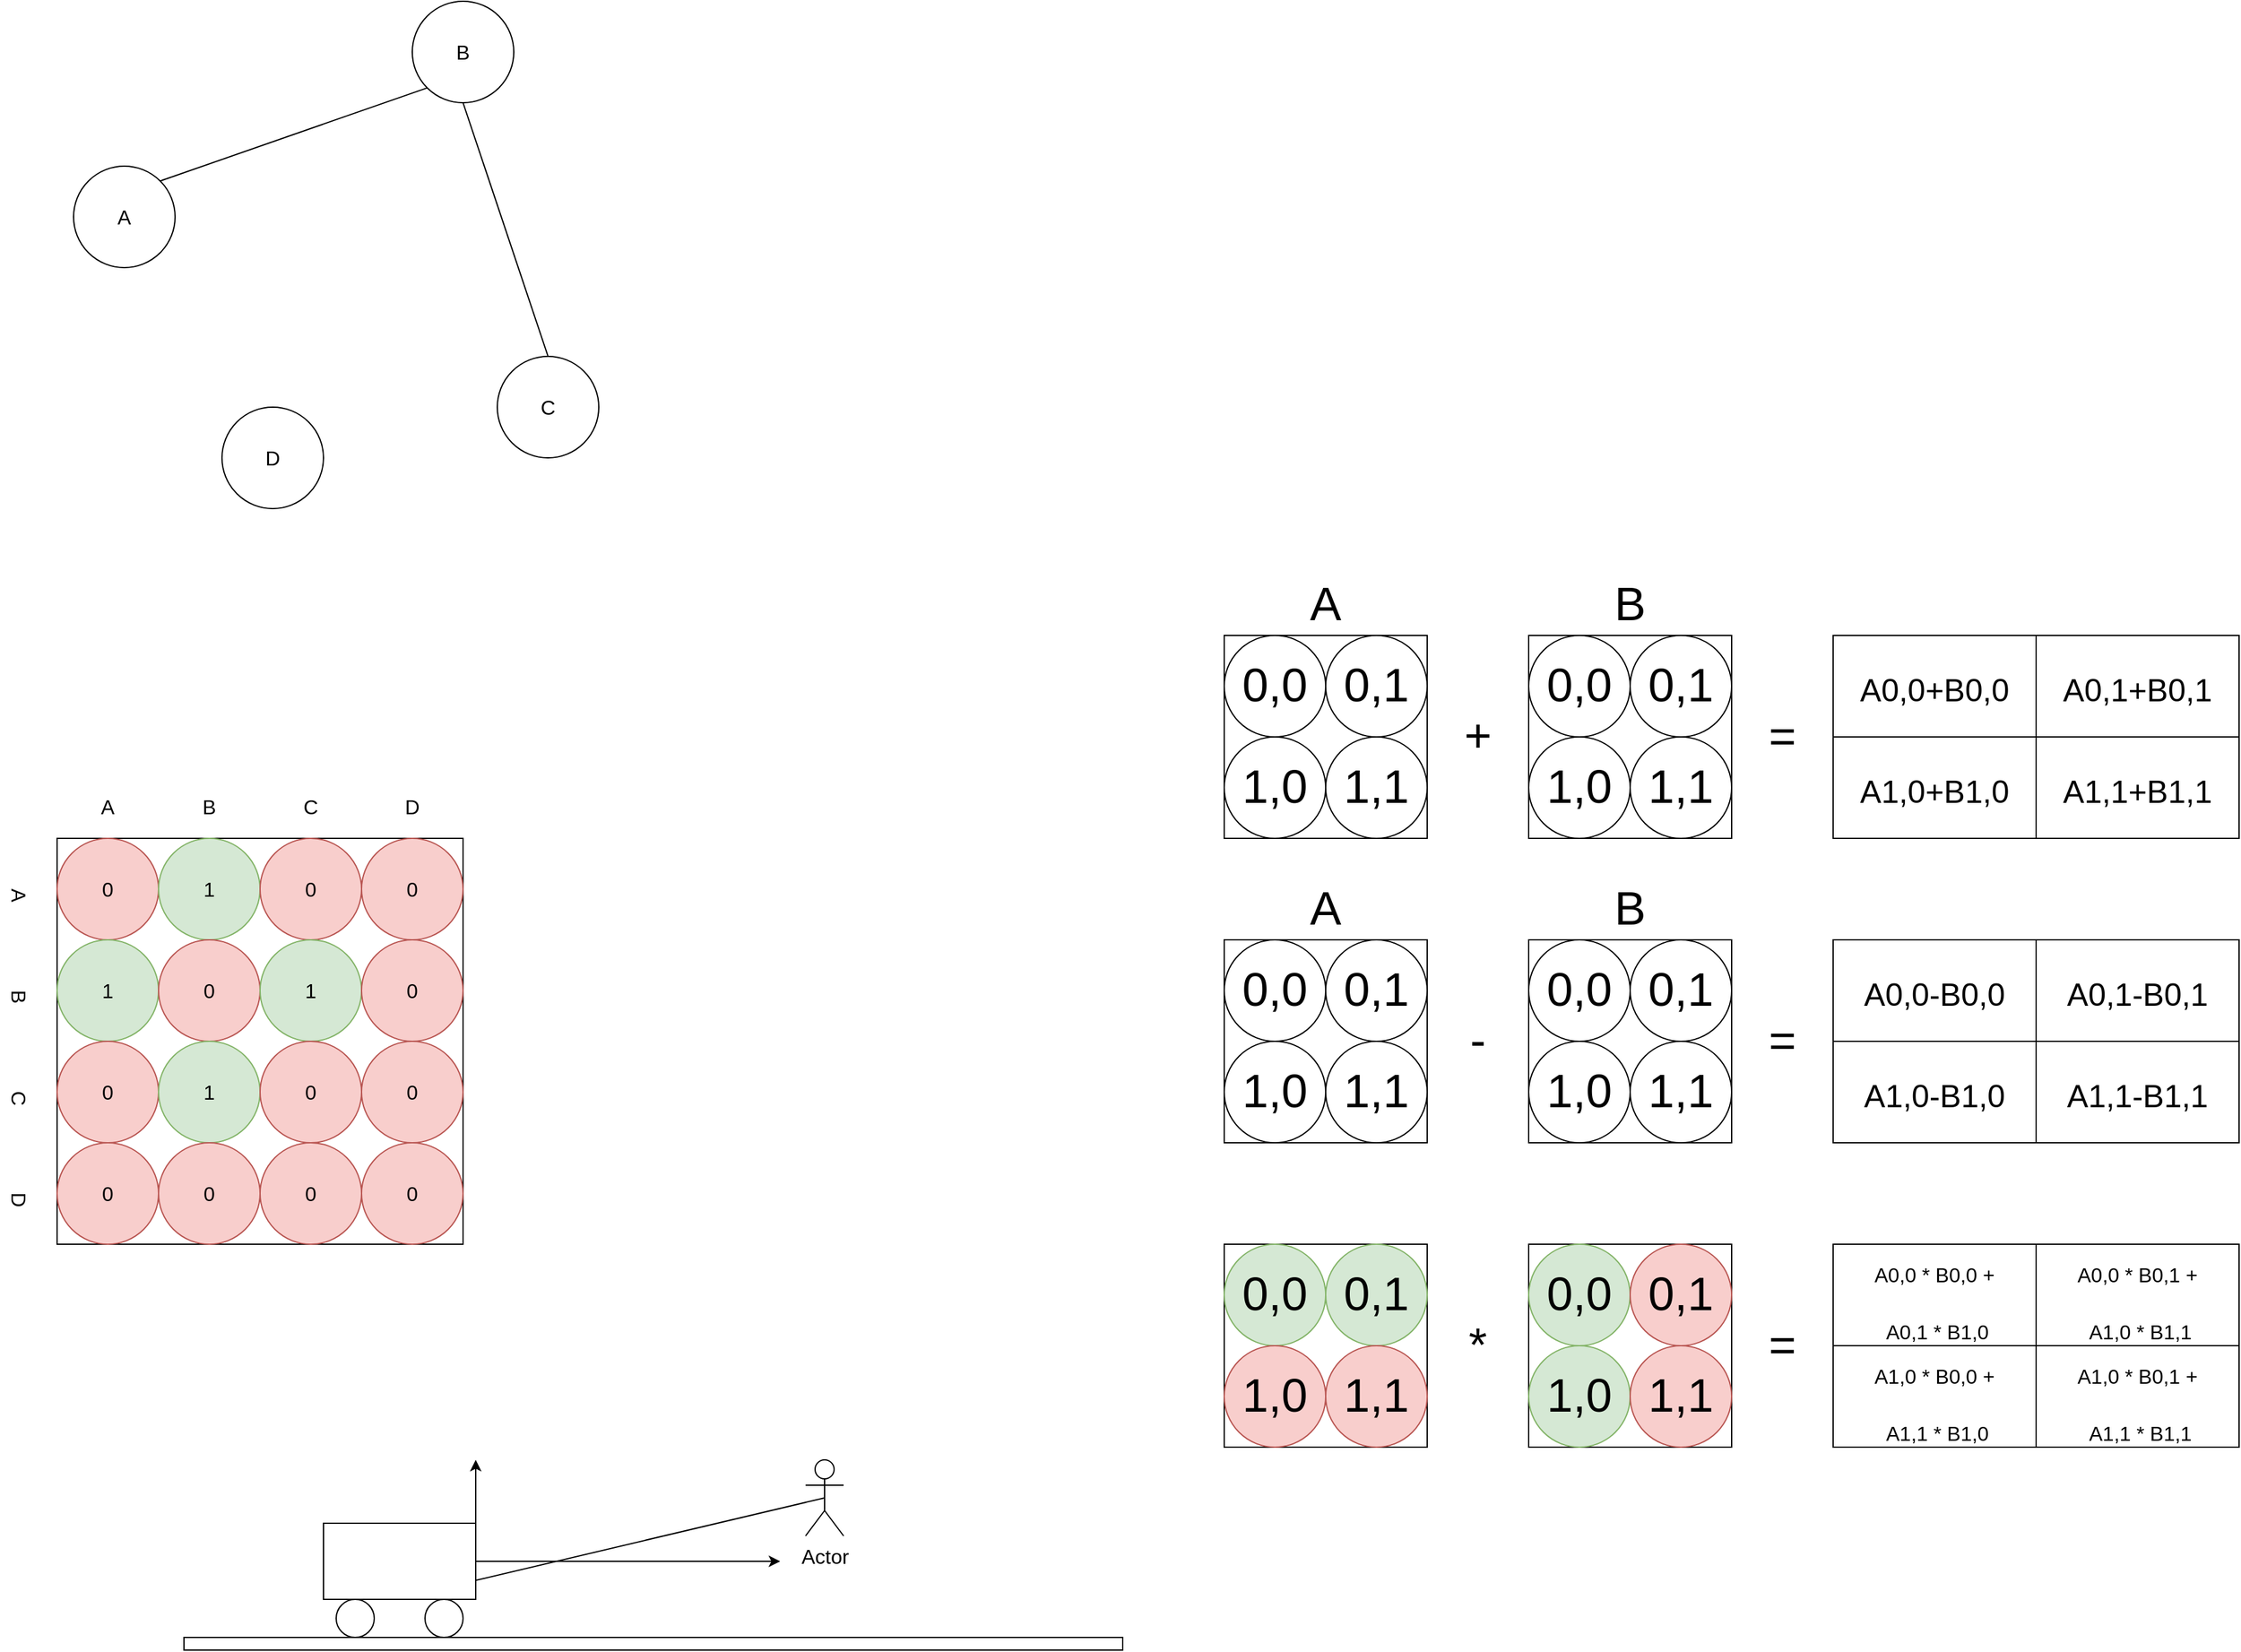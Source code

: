 <mxfile version="16.5.1" type="device"><diagram id="mmTS7hAEp9zTdpcjLyAz" name="Seite-1"><mxGraphModel dx="4024" dy="2611" grid="1" gridSize="10" guides="1" tooltips="1" connect="1" arrows="1" fold="1" page="1" pageScale="1" pageWidth="827" pageHeight="1169" math="0" shadow="0"><root><mxCell id="0"/><mxCell id="1" parent="0"/><mxCell id="cwfmsiujYFDNpivRmq3O-70" value="" style="rounded=0;whiteSpace=wrap;html=1;fontSize=37;" vertex="1" parent="1"><mxGeometry x="560" y="40" width="320" height="160" as="geometry"/></mxCell><mxCell id="cwfmsiujYFDNpivRmq3O-64" value="" style="rounded=0;whiteSpace=wrap;html=1;fontSize=37;" vertex="1" parent="1"><mxGeometry x="320" y="520" width="160" height="160" as="geometry"/></mxCell><mxCell id="cwfmsiujYFDNpivRmq3O-61" value="" style="rounded=0;whiteSpace=wrap;html=1;fontSize=37;" vertex="1" parent="1"><mxGeometry x="80" y="520" width="160" height="160" as="geometry"/></mxCell><mxCell id="cwfmsiujYFDNpivRmq3O-11" value="" style="group" vertex="1" connectable="0" parent="1"><mxGeometry x="80" y="40" width="160" height="160" as="geometry"/></mxCell><mxCell id="cwfmsiujYFDNpivRmq3O-1" value="A" style="whiteSpace=wrap;html=1;aspect=fixed;labelPosition=center;verticalLabelPosition=top;align=center;verticalAlign=bottom;fontSize=37;" vertex="1" parent="cwfmsiujYFDNpivRmq3O-11"><mxGeometry width="160" height="160" as="geometry"/></mxCell><mxCell id="cwfmsiujYFDNpivRmq3O-2" value="0,0" style="ellipse;whiteSpace=wrap;html=1;aspect=fixed;fontSize=37;" vertex="1" parent="cwfmsiujYFDNpivRmq3O-11"><mxGeometry width="80" height="80" as="geometry"/></mxCell><mxCell id="cwfmsiujYFDNpivRmq3O-3" value="0,1" style="ellipse;whiteSpace=wrap;html=1;aspect=fixed;fontSize=37;" vertex="1" parent="cwfmsiujYFDNpivRmq3O-11"><mxGeometry x="80" width="80" height="80" as="geometry"/></mxCell><mxCell id="cwfmsiujYFDNpivRmq3O-4" value="1,0" style="ellipse;whiteSpace=wrap;html=1;aspect=fixed;fontSize=37;" vertex="1" parent="cwfmsiujYFDNpivRmq3O-11"><mxGeometry y="80" width="80" height="80" as="geometry"/></mxCell><mxCell id="cwfmsiujYFDNpivRmq3O-5" value="1,1" style="ellipse;whiteSpace=wrap;html=1;aspect=fixed;fontSize=37;" vertex="1" parent="cwfmsiujYFDNpivRmq3O-11"><mxGeometry x="80" y="80" width="80" height="80" as="geometry"/></mxCell><mxCell id="cwfmsiujYFDNpivRmq3O-12" value="" style="group" vertex="1" connectable="0" parent="1"><mxGeometry x="320" y="40" width="160" height="160" as="geometry"/></mxCell><mxCell id="cwfmsiujYFDNpivRmq3O-6" value="B" style="whiteSpace=wrap;html=1;aspect=fixed;labelPosition=center;verticalLabelPosition=top;align=center;verticalAlign=bottom;fontSize=37;" vertex="1" parent="cwfmsiujYFDNpivRmq3O-12"><mxGeometry width="160" height="160" as="geometry"/></mxCell><mxCell id="cwfmsiujYFDNpivRmq3O-7" value="0,0" style="ellipse;whiteSpace=wrap;html=1;aspect=fixed;fontSize=37;" vertex="1" parent="cwfmsiujYFDNpivRmq3O-12"><mxGeometry width="80" height="80" as="geometry"/></mxCell><mxCell id="cwfmsiujYFDNpivRmq3O-8" value="0,1" style="ellipse;whiteSpace=wrap;html=1;aspect=fixed;fontSize=37;" vertex="1" parent="cwfmsiujYFDNpivRmq3O-12"><mxGeometry x="80" width="80" height="80" as="geometry"/></mxCell><mxCell id="cwfmsiujYFDNpivRmq3O-9" value="1,0" style="ellipse;whiteSpace=wrap;html=1;aspect=fixed;fontSize=37;" vertex="1" parent="cwfmsiujYFDNpivRmq3O-12"><mxGeometry y="80" width="80" height="80" as="geometry"/></mxCell><mxCell id="cwfmsiujYFDNpivRmq3O-10" value="1,1" style="ellipse;whiteSpace=wrap;html=1;aspect=fixed;fontSize=37;" vertex="1" parent="cwfmsiujYFDNpivRmq3O-12"><mxGeometry x="80" y="80" width="80" height="80" as="geometry"/></mxCell><mxCell id="cwfmsiujYFDNpivRmq3O-13" value="+" style="text;html=1;strokeColor=none;fillColor=none;align=center;verticalAlign=middle;whiteSpace=wrap;rounded=0;fontSize=37;" vertex="1" parent="1"><mxGeometry x="250" y="105" width="60" height="30" as="geometry"/></mxCell><mxCell id="cwfmsiujYFDNpivRmq3O-14" value="=" style="text;html=1;strokeColor=none;fillColor=none;align=center;verticalAlign=middle;whiteSpace=wrap;rounded=0;fontSize=37;" vertex="1" parent="1"><mxGeometry x="490" y="105" width="60" height="30" as="geometry"/></mxCell><mxCell id="cwfmsiujYFDNpivRmq3O-33" value="-" style="text;html=1;strokeColor=none;fillColor=none;align=center;verticalAlign=middle;whiteSpace=wrap;rounded=0;fontSize=37;" vertex="1" parent="1"><mxGeometry x="250" y="345" width="60" height="30" as="geometry"/></mxCell><mxCell id="cwfmsiujYFDNpivRmq3O-34" value="=" style="text;html=1;strokeColor=none;fillColor=none;align=center;verticalAlign=middle;whiteSpace=wrap;rounded=0;fontSize=37;" vertex="1" parent="1"><mxGeometry x="490" y="345" width="60" height="30" as="geometry"/></mxCell><mxCell id="cwfmsiujYFDNpivRmq3O-53" value="*" style="text;html=1;strokeColor=none;fillColor=none;align=center;verticalAlign=middle;whiteSpace=wrap;rounded=0;fontSize=37;" vertex="1" parent="1"><mxGeometry x="250" y="585" width="60" height="30" as="geometry"/></mxCell><mxCell id="cwfmsiujYFDNpivRmq3O-54" value="=" style="text;html=1;strokeColor=none;fillColor=none;align=center;verticalAlign=middle;whiteSpace=wrap;rounded=0;fontSize=37;" vertex="1" parent="1"><mxGeometry x="490" y="585" width="60" height="30" as="geometry"/></mxCell><mxCell id="cwfmsiujYFDNpivRmq3O-43" value="0,0" style="ellipse;whiteSpace=wrap;html=1;aspect=fixed;fontSize=37;fillColor=#d5e8d4;strokeColor=#82b366;" vertex="1" parent="1"><mxGeometry x="80" y="520" width="80" height="80" as="geometry"/></mxCell><mxCell id="cwfmsiujYFDNpivRmq3O-44" value="0,1" style="ellipse;whiteSpace=wrap;html=1;aspect=fixed;fontSize=37;fillColor=#d5e8d4;strokeColor=#82b366;" vertex="1" parent="1"><mxGeometry x="160" y="520" width="80" height="80" as="geometry"/></mxCell><mxCell id="cwfmsiujYFDNpivRmq3O-45" value="1,0" style="ellipse;whiteSpace=wrap;html=1;aspect=fixed;fontSize=37;fillColor=#f8cecc;strokeColor=#b85450;" vertex="1" parent="1"><mxGeometry x="80" y="600" width="80" height="80" as="geometry"/></mxCell><mxCell id="cwfmsiujYFDNpivRmq3O-46" value="1,1" style="ellipse;whiteSpace=wrap;html=1;aspect=fixed;fontSize=37;fillColor=#f8cecc;strokeColor=#b85450;" vertex="1" parent="1"><mxGeometry x="160" y="600" width="80" height="80" as="geometry"/></mxCell><mxCell id="cwfmsiujYFDNpivRmq3O-49" value="0,0" style="ellipse;whiteSpace=wrap;html=1;aspect=fixed;fontSize=37;fillColor=#d5e8d4;strokeColor=#82b366;" vertex="1" parent="1"><mxGeometry x="320" y="520" width="80" height="80" as="geometry"/></mxCell><mxCell id="cwfmsiujYFDNpivRmq3O-50" value="0,1" style="ellipse;whiteSpace=wrap;html=1;aspect=fixed;fontSize=37;fillColor=#f8cecc;strokeColor=#b85450;" vertex="1" parent="1"><mxGeometry x="400" y="520" width="80" height="80" as="geometry"/></mxCell><mxCell id="cwfmsiujYFDNpivRmq3O-51" value="1,0" style="ellipse;whiteSpace=wrap;html=1;aspect=fixed;fontSize=37;fillColor=#d5e8d4;strokeColor=#82b366;" vertex="1" parent="1"><mxGeometry x="320" y="600" width="80" height="80" as="geometry"/></mxCell><mxCell id="cwfmsiujYFDNpivRmq3O-52" value="1,1" style="ellipse;whiteSpace=wrap;html=1;aspect=fixed;fontSize=37;fillColor=#f8cecc;strokeColor=#b85450;" vertex="1" parent="1"><mxGeometry x="400" y="600" width="80" height="80" as="geometry"/></mxCell><mxCell id="cwfmsiujYFDNpivRmq3O-67" style="edgeStyle=orthogonalEdgeStyle;rounded=0;orthogonalLoop=1;jettySize=auto;html=1;exitX=0.5;exitY=1;exitDx=0;exitDy=0;fontSize=37;" edge="1" parent="1" source="cwfmsiujYFDNpivRmq3O-64" target="cwfmsiujYFDNpivRmq3O-64"><mxGeometry relative="1" as="geometry"/></mxCell><mxCell id="cwfmsiujYFDNpivRmq3O-22" value="A" style="whiteSpace=wrap;html=1;aspect=fixed;labelPosition=center;verticalLabelPosition=top;align=center;verticalAlign=bottom;fontSize=37;" vertex="1" parent="1"><mxGeometry x="80" y="280" width="160" height="160" as="geometry"/></mxCell><mxCell id="cwfmsiujYFDNpivRmq3O-23" value="0,0" style="ellipse;whiteSpace=wrap;html=1;aspect=fixed;fontSize=37;" vertex="1" parent="1"><mxGeometry x="80" y="280" width="80" height="80" as="geometry"/></mxCell><mxCell id="cwfmsiujYFDNpivRmq3O-24" value="0,1" style="ellipse;whiteSpace=wrap;html=1;aspect=fixed;fontSize=37;" vertex="1" parent="1"><mxGeometry x="160" y="280" width="80" height="80" as="geometry"/></mxCell><mxCell id="cwfmsiujYFDNpivRmq3O-25" value="1,0" style="ellipse;whiteSpace=wrap;html=1;aspect=fixed;fontSize=37;" vertex="1" parent="1"><mxGeometry x="80" y="360" width="80" height="80" as="geometry"/></mxCell><mxCell id="cwfmsiujYFDNpivRmq3O-26" value="1,1" style="ellipse;whiteSpace=wrap;html=1;aspect=fixed;fontSize=37;" vertex="1" parent="1"><mxGeometry x="160" y="360" width="80" height="80" as="geometry"/></mxCell><mxCell id="cwfmsiujYFDNpivRmq3O-28" value="B" style="whiteSpace=wrap;html=1;aspect=fixed;labelPosition=center;verticalLabelPosition=top;align=center;verticalAlign=bottom;fontSize=37;" vertex="1" parent="1"><mxGeometry x="320" y="280" width="160" height="160" as="geometry"/></mxCell><mxCell id="cwfmsiujYFDNpivRmq3O-29" value="0,0" style="ellipse;whiteSpace=wrap;html=1;aspect=fixed;fontSize=37;" vertex="1" parent="1"><mxGeometry x="320" y="280" width="80" height="80" as="geometry"/></mxCell><mxCell id="cwfmsiujYFDNpivRmq3O-30" value="0,1" style="ellipse;whiteSpace=wrap;html=1;aspect=fixed;fontSize=37;" vertex="1" parent="1"><mxGeometry x="400" y="280" width="80" height="80" as="geometry"/></mxCell><mxCell id="cwfmsiujYFDNpivRmq3O-31" value="1,0" style="ellipse;whiteSpace=wrap;html=1;aspect=fixed;fontSize=37;" vertex="1" parent="1"><mxGeometry x="320" y="360" width="80" height="80" as="geometry"/></mxCell><mxCell id="cwfmsiujYFDNpivRmq3O-32" value="1,1" style="ellipse;whiteSpace=wrap;html=1;aspect=fixed;fontSize=37;" vertex="1" parent="1"><mxGeometry x="400" y="360" width="80" height="80" as="geometry"/></mxCell><mxCell id="cwfmsiujYFDNpivRmq3O-71" value="&lt;font style=&quot;font-size: 25px&quot;&gt;A0,0+B0,0&lt;/font&gt;" style="rounded=0;whiteSpace=wrap;html=1;fontSize=37;" vertex="1" parent="1"><mxGeometry x="560" y="40" width="160" height="80" as="geometry"/></mxCell><mxCell id="cwfmsiujYFDNpivRmq3O-72" value="&lt;font style=&quot;font-size: 25px&quot;&gt;A1,0+B1,0&lt;/font&gt;" style="rounded=0;whiteSpace=wrap;html=1;fontSize=37;" vertex="1" parent="1"><mxGeometry x="560" y="120" width="160" height="80" as="geometry"/></mxCell><mxCell id="cwfmsiujYFDNpivRmq3O-73" value="&lt;span style=&quot;font-size: 25px&quot;&gt;A0,1+B0,1&lt;/span&gt;" style="rounded=0;whiteSpace=wrap;html=1;fontSize=37;" vertex="1" parent="1"><mxGeometry x="720" y="40" width="160" height="80" as="geometry"/></mxCell><mxCell id="cwfmsiujYFDNpivRmq3O-74" value="&lt;font style=&quot;font-size: 25px&quot;&gt;A1,1+B1,1&lt;/font&gt;" style="rounded=0;whiteSpace=wrap;html=1;fontSize=37;" vertex="1" parent="1"><mxGeometry x="720" y="120" width="160" height="80" as="geometry"/></mxCell><mxCell id="cwfmsiujYFDNpivRmq3O-75" value="" style="rounded=0;whiteSpace=wrap;html=1;fontSize=37;" vertex="1" parent="1"><mxGeometry x="560" y="280" width="320" height="160" as="geometry"/></mxCell><mxCell id="cwfmsiujYFDNpivRmq3O-76" value="&lt;font style=&quot;font-size: 25px&quot;&gt;A0,0-B0,0&lt;/font&gt;" style="rounded=0;whiteSpace=wrap;html=1;fontSize=37;" vertex="1" parent="1"><mxGeometry x="560" y="280" width="160" height="80" as="geometry"/></mxCell><mxCell id="cwfmsiujYFDNpivRmq3O-77" value="&lt;font style=&quot;font-size: 25px&quot;&gt;A1,0-B1,0&lt;/font&gt;" style="rounded=0;whiteSpace=wrap;html=1;fontSize=37;" vertex="1" parent="1"><mxGeometry x="560" y="360" width="160" height="80" as="geometry"/></mxCell><mxCell id="cwfmsiujYFDNpivRmq3O-78" value="&lt;span style=&quot;font-size: 25px&quot;&gt;A0,1-B0,1&lt;/span&gt;" style="rounded=0;whiteSpace=wrap;html=1;fontSize=37;" vertex="1" parent="1"><mxGeometry x="720" y="280" width="160" height="80" as="geometry"/></mxCell><mxCell id="cwfmsiujYFDNpivRmq3O-79" value="&lt;font style=&quot;font-size: 25px&quot;&gt;A1,1-B1,1&lt;/font&gt;" style="rounded=0;whiteSpace=wrap;html=1;fontSize=37;" vertex="1" parent="1"><mxGeometry x="720" y="360" width="160" height="80" as="geometry"/></mxCell><mxCell id="cwfmsiujYFDNpivRmq3O-80" value="" style="rounded=0;whiteSpace=wrap;html=1;fontSize=37;" vertex="1" parent="1"><mxGeometry x="560" y="520" width="320" height="160" as="geometry"/></mxCell><mxCell id="cwfmsiujYFDNpivRmq3O-81" value="&lt;font style=&quot;font-size: 16px ; line-height: 0.2&quot;&gt;A0,0 * B0,0 +&lt;br&gt;&amp;nbsp;A0,1 * B1,0&lt;/font&gt;" style="rounded=0;whiteSpace=wrap;html=1;fontSize=37;" vertex="1" parent="1"><mxGeometry x="560" y="520" width="160" height="80" as="geometry"/></mxCell><mxCell id="cwfmsiujYFDNpivRmq3O-85" value="&lt;font style=&quot;font-size: 16px ; line-height: 0.2&quot;&gt;A0,0 * B0,1 +&lt;br&gt;&amp;nbsp;A1,0 * B1,1&lt;/font&gt;" style="rounded=0;whiteSpace=wrap;html=1;fontSize=37;" vertex="1" parent="1"><mxGeometry x="720" y="520" width="160" height="80" as="geometry"/></mxCell><mxCell id="cwfmsiujYFDNpivRmq3O-86" value="&lt;font style=&quot;font-size: 16px ; line-height: 0.2&quot;&gt;A1,0 * B0,0 +&lt;br&gt;&amp;nbsp;A1,1 * B1,0&lt;/font&gt;" style="rounded=0;whiteSpace=wrap;html=1;fontSize=37;" vertex="1" parent="1"><mxGeometry x="560" y="600" width="160" height="80" as="geometry"/></mxCell><mxCell id="cwfmsiujYFDNpivRmq3O-87" value="&lt;font style=&quot;font-size: 16px ; line-height: 0.2&quot;&gt;A1,0 * B0,1 +&lt;br&gt;&amp;nbsp;A1,1 * B1,1&lt;/font&gt;" style="rounded=0;whiteSpace=wrap;html=1;fontSize=37;" vertex="1" parent="1"><mxGeometry x="720" y="600" width="160" height="80" as="geometry"/></mxCell><mxCell id="cwfmsiujYFDNpivRmq3O-88" value="" style="whiteSpace=wrap;html=1;aspect=fixed;fontSize=16;" vertex="1" parent="1"><mxGeometry x="-840" y="200" width="320" height="320" as="geometry"/></mxCell><mxCell id="cwfmsiujYFDNpivRmq3O-89" value="0" style="ellipse;whiteSpace=wrap;html=1;aspect=fixed;fontSize=16;fillColor=#f8cecc;strokeColor=#b85450;" vertex="1" parent="1"><mxGeometry x="-840" y="200" width="80" height="80" as="geometry"/></mxCell><mxCell id="cwfmsiujYFDNpivRmq3O-90" value="1" style="ellipse;whiteSpace=wrap;html=1;aspect=fixed;fontSize=16;fillColor=#d5e8d4;strokeColor=#82b366;" vertex="1" parent="1"><mxGeometry x="-760" y="200" width="80" height="80" as="geometry"/></mxCell><mxCell id="cwfmsiujYFDNpivRmq3O-91" value="0" style="ellipse;whiteSpace=wrap;html=1;aspect=fixed;fontSize=16;fillColor=#f8cecc;strokeColor=#b85450;" vertex="1" parent="1"><mxGeometry x="-680" y="200" width="80" height="80" as="geometry"/></mxCell><mxCell id="cwfmsiujYFDNpivRmq3O-92" value="0" style="ellipse;whiteSpace=wrap;html=1;aspect=fixed;fontSize=16;fillColor=#f8cecc;strokeColor=#b85450;" vertex="1" parent="1"><mxGeometry x="-600" y="200" width="80" height="80" as="geometry"/></mxCell><mxCell id="cwfmsiujYFDNpivRmq3O-93" value="1" style="ellipse;whiteSpace=wrap;html=1;aspect=fixed;fontSize=16;fillColor=#d5e8d4;strokeColor=#82b366;" vertex="1" parent="1"><mxGeometry x="-840" y="280" width="80" height="80" as="geometry"/></mxCell><mxCell id="cwfmsiujYFDNpivRmq3O-94" value="0" style="ellipse;whiteSpace=wrap;html=1;aspect=fixed;fontSize=16;fillColor=#f8cecc;strokeColor=#b85450;" vertex="1" parent="1"><mxGeometry x="-760" y="280" width="80" height="80" as="geometry"/></mxCell><mxCell id="cwfmsiujYFDNpivRmq3O-95" value="1" style="ellipse;whiteSpace=wrap;html=1;aspect=fixed;fontSize=16;fillColor=#d5e8d4;strokeColor=#82b366;" vertex="1" parent="1"><mxGeometry x="-680" y="280" width="80" height="80" as="geometry"/></mxCell><mxCell id="cwfmsiujYFDNpivRmq3O-96" value="0" style="ellipse;whiteSpace=wrap;html=1;aspect=fixed;fontSize=16;fillColor=#f8cecc;strokeColor=#b85450;" vertex="1" parent="1"><mxGeometry x="-600" y="280" width="80" height="80" as="geometry"/></mxCell><mxCell id="cwfmsiujYFDNpivRmq3O-97" value="0" style="ellipse;whiteSpace=wrap;html=1;aspect=fixed;fontSize=16;fillColor=#f8cecc;strokeColor=#b85450;" vertex="1" parent="1"><mxGeometry x="-840" y="360" width="80" height="80" as="geometry"/></mxCell><mxCell id="cwfmsiujYFDNpivRmq3O-98" value="1" style="ellipse;whiteSpace=wrap;html=1;aspect=fixed;fontSize=16;fillColor=#d5e8d4;strokeColor=#82b366;" vertex="1" parent="1"><mxGeometry x="-760" y="360" width="80" height="80" as="geometry"/></mxCell><mxCell id="cwfmsiujYFDNpivRmq3O-99" value="0" style="ellipse;whiteSpace=wrap;html=1;aspect=fixed;fontSize=16;fillColor=#f8cecc;strokeColor=#b85450;" vertex="1" parent="1"><mxGeometry x="-680" y="360" width="80" height="80" as="geometry"/></mxCell><mxCell id="cwfmsiujYFDNpivRmq3O-100" value="0" style="ellipse;whiteSpace=wrap;html=1;aspect=fixed;fontSize=16;fillColor=#f8cecc;strokeColor=#b85450;" vertex="1" parent="1"><mxGeometry x="-600" y="360" width="80" height="80" as="geometry"/></mxCell><mxCell id="cwfmsiujYFDNpivRmq3O-101" value="0" style="ellipse;whiteSpace=wrap;html=1;aspect=fixed;fontSize=16;fillColor=#f8cecc;strokeColor=#b85450;" vertex="1" parent="1"><mxGeometry x="-840" y="440" width="80" height="80" as="geometry"/></mxCell><mxCell id="cwfmsiujYFDNpivRmq3O-102" value="0" style="ellipse;whiteSpace=wrap;html=1;aspect=fixed;fontSize=16;fillColor=#f8cecc;strokeColor=#b85450;" vertex="1" parent="1"><mxGeometry x="-760" y="440" width="80" height="80" as="geometry"/></mxCell><mxCell id="cwfmsiujYFDNpivRmq3O-103" value="0" style="ellipse;whiteSpace=wrap;html=1;aspect=fixed;fontSize=16;fillColor=#f8cecc;strokeColor=#b85450;" vertex="1" parent="1"><mxGeometry x="-680" y="440" width="80" height="80" as="geometry"/></mxCell><mxCell id="cwfmsiujYFDNpivRmq3O-104" value="0" style="ellipse;whiteSpace=wrap;html=1;aspect=fixed;fontSize=16;fillColor=#f8cecc;strokeColor=#b85450;" vertex="1" parent="1"><mxGeometry x="-600" y="440" width="80" height="80" as="geometry"/></mxCell><mxCell id="cwfmsiujYFDNpivRmq3O-107" value="A" style="text;html=1;strokeColor=none;fillColor=none;align=center;verticalAlign=middle;whiteSpace=wrap;rounded=0;fontSize=16;" vertex="1" parent="1"><mxGeometry x="-830" y="160" width="60" height="30" as="geometry"/></mxCell><mxCell id="cwfmsiujYFDNpivRmq3O-108" value="B" style="text;html=1;strokeColor=none;fillColor=none;align=center;verticalAlign=middle;whiteSpace=wrap;rounded=0;fontSize=16;" vertex="1" parent="1"><mxGeometry x="-750" y="160" width="60" height="30" as="geometry"/></mxCell><mxCell id="cwfmsiujYFDNpivRmq3O-109" value="C" style="text;html=1;strokeColor=none;fillColor=none;align=center;verticalAlign=middle;whiteSpace=wrap;rounded=0;fontSize=16;" vertex="1" parent="1"><mxGeometry x="-670" y="160" width="60" height="30" as="geometry"/></mxCell><mxCell id="cwfmsiujYFDNpivRmq3O-110" value="D" style="text;html=1;strokeColor=none;fillColor=none;align=center;verticalAlign=middle;whiteSpace=wrap;rounded=0;fontSize=16;" vertex="1" parent="1"><mxGeometry x="-590" y="160" width="60" height="30" as="geometry"/></mxCell><mxCell id="cwfmsiujYFDNpivRmq3O-115" value="" style="group;rotation=90;" vertex="1" connectable="0" parent="1"><mxGeometry x="-1020" y="350" width="300" height="30" as="geometry"/></mxCell><mxCell id="cwfmsiujYFDNpivRmq3O-111" value="A" style="text;html=1;strokeColor=none;fillColor=none;align=center;verticalAlign=middle;whiteSpace=wrap;rounded=0;fontSize=16;rotation=90;" vertex="1" parent="cwfmsiujYFDNpivRmq3O-115"><mxGeometry x="120" y="-120" width="60" height="30" as="geometry"/></mxCell><mxCell id="cwfmsiujYFDNpivRmq3O-112" value="B" style="text;html=1;strokeColor=none;fillColor=none;align=center;verticalAlign=middle;whiteSpace=wrap;rounded=0;fontSize=16;rotation=90;" vertex="1" parent="cwfmsiujYFDNpivRmq3O-115"><mxGeometry x="120" y="-40" width="60" height="30" as="geometry"/></mxCell><mxCell id="cwfmsiujYFDNpivRmq3O-113" value="C" style="text;html=1;strokeColor=none;fillColor=none;align=center;verticalAlign=middle;whiteSpace=wrap;rounded=0;fontSize=16;rotation=90;" vertex="1" parent="cwfmsiujYFDNpivRmq3O-115"><mxGeometry x="120" y="40" width="60" height="30" as="geometry"/></mxCell><mxCell id="cwfmsiujYFDNpivRmq3O-114" value="D" style="text;html=1;strokeColor=none;fillColor=none;align=center;verticalAlign=middle;whiteSpace=wrap;rounded=0;fontSize=16;rotation=90;" vertex="1" parent="cwfmsiujYFDNpivRmq3O-115"><mxGeometry x="120" y="120" width="60" height="30" as="geometry"/></mxCell><mxCell id="cwfmsiujYFDNpivRmq3O-125" style="rounded=0;orthogonalLoop=1;jettySize=auto;html=1;exitX=1;exitY=0;exitDx=0;exitDy=0;entryX=0;entryY=1;entryDx=0;entryDy=0;fontSize=16;endArrow=none;endFill=0;" edge="1" parent="1" source="cwfmsiujYFDNpivRmq3O-121" target="cwfmsiujYFDNpivRmq3O-122"><mxGeometry relative="1" as="geometry"/></mxCell><mxCell id="cwfmsiujYFDNpivRmq3O-121" value="A" style="ellipse;whiteSpace=wrap;html=1;aspect=fixed;fontSize=16;" vertex="1" parent="1"><mxGeometry x="-827" y="-330" width="80" height="80" as="geometry"/></mxCell><mxCell id="cwfmsiujYFDNpivRmq3O-122" value="B" style="ellipse;whiteSpace=wrap;html=1;aspect=fixed;fontSize=16;" vertex="1" parent="1"><mxGeometry x="-560" y="-460" width="80" height="80" as="geometry"/></mxCell><mxCell id="cwfmsiujYFDNpivRmq3O-123" value="C" style="ellipse;whiteSpace=wrap;html=1;aspect=fixed;fontSize=16;" vertex="1" parent="1"><mxGeometry x="-493" y="-180" width="80" height="80" as="geometry"/></mxCell><mxCell id="cwfmsiujYFDNpivRmq3O-124" value="D" style="ellipse;whiteSpace=wrap;html=1;aspect=fixed;fontSize=16;" vertex="1" parent="1"><mxGeometry x="-710" y="-140" width="80" height="80" as="geometry"/></mxCell><mxCell id="cwfmsiujYFDNpivRmq3O-126" style="rounded=0;orthogonalLoop=1;jettySize=auto;html=1;exitX=0.5;exitY=0;exitDx=0;exitDy=0;entryX=0.5;entryY=1;entryDx=0;entryDy=0;fontSize=16;endArrow=none;endFill=0;" edge="1" parent="1" source="cwfmsiujYFDNpivRmq3O-123" target="cwfmsiujYFDNpivRmq3O-122"><mxGeometry relative="1" as="geometry"><mxPoint x="-748.716" y="-308.284" as="sourcePoint"/><mxPoint x="-538.284" y="-381.716" as="targetPoint"/></mxGeometry></mxCell><mxCell id="cwfmsiujYFDNpivRmq3O-127" value="" style="rounded=0;whiteSpace=wrap;html=1;fontSize=16;" vertex="1" parent="1"><mxGeometry x="-630" y="740" width="120" height="60" as="geometry"/></mxCell><mxCell id="cwfmsiujYFDNpivRmq3O-128" value="" style="ellipse;whiteSpace=wrap;html=1;aspect=fixed;fontSize=16;" vertex="1" parent="1"><mxGeometry x="-620" y="800" width="30" height="30" as="geometry"/></mxCell><mxCell id="cwfmsiujYFDNpivRmq3O-129" value="" style="ellipse;whiteSpace=wrap;html=1;aspect=fixed;fontSize=16;" vertex="1" parent="1"><mxGeometry x="-550" y="800" width="30" height="30" as="geometry"/></mxCell><mxCell id="cwfmsiujYFDNpivRmq3O-132" value="Actor" style="shape=umlActor;verticalLabelPosition=bottom;verticalAlign=top;html=1;outlineConnect=0;fontSize=16;" vertex="1" parent="1"><mxGeometry x="-250" y="690" width="30" height="60" as="geometry"/></mxCell><mxCell id="cwfmsiujYFDNpivRmq3O-133" value="" style="endArrow=none;html=1;rounded=0;fontSize=16;exitX=1;exitY=0.75;exitDx=0;exitDy=0;entryX=0.5;entryY=0.5;entryDx=0;entryDy=0;entryPerimeter=0;" edge="1" parent="1" source="cwfmsiujYFDNpivRmq3O-127" target="cwfmsiujYFDNpivRmq3O-132"><mxGeometry width="50" height="50" relative="1" as="geometry"><mxPoint x="-20" y="700" as="sourcePoint"/><mxPoint x="30" y="650" as="targetPoint"/></mxGeometry></mxCell><mxCell id="cwfmsiujYFDNpivRmq3O-134" value="" style="endArrow=classic;html=1;rounded=0;fontSize=16;exitX=1;exitY=0.5;exitDx=0;exitDy=0;" edge="1" parent="1" source="cwfmsiujYFDNpivRmq3O-127"><mxGeometry width="50" height="50" relative="1" as="geometry"><mxPoint x="-320" y="820" as="sourcePoint"/><mxPoint x="-270" y="770" as="targetPoint"/></mxGeometry></mxCell><mxCell id="cwfmsiujYFDNpivRmq3O-135" value="" style="endArrow=classic;html=1;rounded=0;fontSize=16;exitX=1;exitY=0.5;exitDx=0;exitDy=0;" edge="1" parent="1" source="cwfmsiujYFDNpivRmq3O-127"><mxGeometry width="50" height="50" relative="1" as="geometry"><mxPoint x="-20" y="700" as="sourcePoint"/><mxPoint x="-510" y="690" as="targetPoint"/></mxGeometry></mxCell><mxCell id="cwfmsiujYFDNpivRmq3O-136" value="" style="rounded=0;whiteSpace=wrap;html=1;fontSize=16;" vertex="1" parent="1"><mxGeometry x="-740" y="830" width="740" height="10" as="geometry"/></mxCell></root></mxGraphModel></diagram></mxfile>